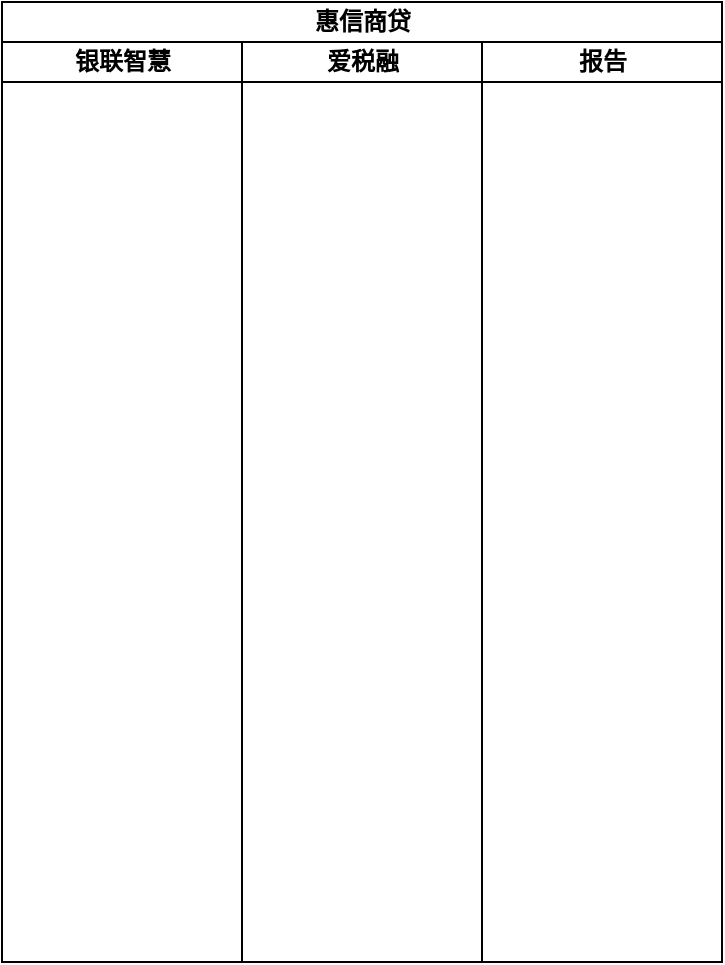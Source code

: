 <mxfile version="10.5.5" type="github"><diagram id="qYDoYuYdh6HzACyemTvk" name="第 1 页"><mxGraphModel dx="1080" dy="484" grid="1" gridSize="10" guides="1" tooltips="1" connect="1" arrows="1" fold="1" page="1" pageScale="1" pageWidth="827" pageHeight="1169" math="0" shadow="0"><root><mxCell id="0"/><mxCell id="1" parent="0"/><mxCell id="Un6qHYqOxysD7oxH8JVj-1" value="惠信商贷" style="swimlane;html=1;childLayout=stackLayout;resizeParent=1;resizeParentMax=0;startSize=20;" vertex="1" parent="1"><mxGeometry x="200" y="20" width="360" height="480" as="geometry"/></mxCell><mxCell id="Un6qHYqOxysD7oxH8JVj-2" value="银联智慧" style="swimlane;html=1;startSize=20;" vertex="1" parent="Un6qHYqOxysD7oxH8JVj-1"><mxGeometry y="20" width="120" height="460" as="geometry"/></mxCell><mxCell id="Un6qHYqOxysD7oxH8JVj-3" value="爱税融" style="swimlane;html=1;startSize=20;" vertex="1" parent="Un6qHYqOxysD7oxH8JVj-1"><mxGeometry x="120" y="20" width="120" height="460" as="geometry"/></mxCell><mxCell id="Un6qHYqOxysD7oxH8JVj-4" value="报告" style="swimlane;html=1;startSize=20;" vertex="1" parent="Un6qHYqOxysD7oxH8JVj-1"><mxGeometry x="240" y="20" width="120" height="460" as="geometry"/></mxCell></root></mxGraphModel></diagram></mxfile>